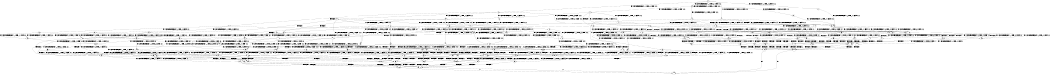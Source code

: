digraph BCG {
size = "7, 10.5";
center = TRUE;
node [shape = circle];
0 [peripheries = 2];
0 -> 1 [label = "EX !0 !ATOMIC_EXCH_BRANCH (1, +1, TRUE, +0, 3, TRUE) !:0:1:2:"];
0 -> 2 [label = "EX !1 !ATOMIC_EXCH_BRANCH (1, +1, TRUE, +0, 2, TRUE) !:0:1:2:"];
0 -> 3 [label = "EX !2 !ATOMIC_EXCH_BRANCH (1, +0, TRUE, +0, 1, TRUE) !:0:1:2:"];
0 -> 4 [label = "EX !0 !ATOMIC_EXCH_BRANCH (1, +1, TRUE, +0, 3, TRUE) !:0:1:2:"];
1 -> 5 [label = "EX !2 !ATOMIC_EXCH_BRANCH (1, +0, TRUE, +0, 1, FALSE) !:0:1:2:"];
2 -> 6 [label = "EX !0 !ATOMIC_EXCH_BRANCH (1, +1, TRUE, +0, 3, FALSE) !:0:1:2:"];
2 -> 7 [label = "TERMINATE !1"];
2 -> 8 [label = "EX !2 !ATOMIC_EXCH_BRANCH (1, +0, TRUE, +0, 1, FALSE) !:0:1:2:"];
2 -> 9 [label = "EX !0 !ATOMIC_EXCH_BRANCH (1, +1, TRUE, +0, 3, FALSE) !:0:1:2:"];
3 -> 10 [label = "EX !0 !ATOMIC_EXCH_BRANCH (1, +1, TRUE, +0, 3, TRUE) !:0:1:2:"];
3 -> 11 [label = "EX !1 !ATOMIC_EXCH_BRANCH (1, +1, TRUE, +0, 2, TRUE) !:0:1:2:"];
3 -> 12 [label = "EX !0 !ATOMIC_EXCH_BRANCH (1, +1, TRUE, +0, 3, TRUE) !:0:1:2:"];
3 -> 3 [label = "EX !2 !ATOMIC_EXCH_BRANCH (1, +0, TRUE, +0, 1, TRUE) !:0:1:2:"];
4 -> 5 [label = "EX !2 !ATOMIC_EXCH_BRANCH (1, +0, TRUE, +0, 1, FALSE) !:0:1:2:"];
4 -> 13 [label = "TERMINATE !0"];
4 -> 14 [label = "EX !1 !ATOMIC_EXCH_BRANCH (1, +1, TRUE, +0, 2, FALSE) !:0:1:2:"];
4 -> 15 [label = "EX !2 !ATOMIC_EXCH_BRANCH (1, +0, TRUE, +0, 1, FALSE) !:0:1:2:"];
5 -> 16 [label = "EX !1 !ATOMIC_EXCH_BRANCH (1, +1, TRUE, +0, 2, TRUE) !:0:1:2:"];
6 -> 17 [label = "EX !0 !ATOMIC_EXCH_BRANCH (1, +0, TRUE, +1, 1, TRUE) !:0:1:2:"];
7 -> 18 [label = "EX !0 !ATOMIC_EXCH_BRANCH (1, +1, TRUE, +0, 3, FALSE) !:0:2:"];
7 -> 19 [label = "EX !2 !ATOMIC_EXCH_BRANCH (1, +0, TRUE, +0, 1, FALSE) !:0:2:"];
7 -> 20 [label = "EX !0 !ATOMIC_EXCH_BRANCH (1, +1, TRUE, +0, 3, FALSE) !:0:2:"];
8 -> 16 [label = "EX !0 !ATOMIC_EXCH_BRANCH (1, +1, TRUE, +0, 3, TRUE) !:0:1:2:"];
8 -> 21 [label = "TERMINATE !1"];
8 -> 22 [label = "TERMINATE !2"];
8 -> 23 [label = "EX !0 !ATOMIC_EXCH_BRANCH (1, +1, TRUE, +0, 3, TRUE) !:0:1:2:"];
9 -> 17 [label = "EX !0 !ATOMIC_EXCH_BRANCH (1, +0, TRUE, +1, 1, TRUE) !:0:1:2:"];
9 -> 24 [label = "TERMINATE !1"];
9 -> 25 [label = "EX !2 !ATOMIC_EXCH_BRANCH (1, +0, TRUE, +0, 1, FALSE) !:0:1:2:"];
9 -> 26 [label = "EX !0 !ATOMIC_EXCH_BRANCH (1, +0, TRUE, +1, 1, TRUE) !:0:1:2:"];
10 -> 5 [label = "EX !2 !ATOMIC_EXCH_BRANCH (1, +0, TRUE, +0, 1, FALSE) !:0:1:2:"];
11 -> 27 [label = "EX !2 !ATOMIC_EXCH_BRANCH (1, +0, TRUE, +0, 1, FALSE) !:0:1:2:"];
11 -> 28 [label = "TERMINATE !1"];
11 -> 29 [label = "EX !0 !ATOMIC_EXCH_BRANCH (1, +1, TRUE, +0, 3, FALSE) !:0:1:2:"];
11 -> 8 [label = "EX !2 !ATOMIC_EXCH_BRANCH (1, +0, TRUE, +0, 1, FALSE) !:0:1:2:"];
12 -> 5 [label = "EX !2 !ATOMIC_EXCH_BRANCH (1, +0, TRUE, +0, 1, FALSE) !:0:1:2:"];
12 -> 30 [label = "TERMINATE !0"];
12 -> 31 [label = "EX !1 !ATOMIC_EXCH_BRANCH (1, +1, TRUE, +0, 2, FALSE) !:0:1:2:"];
12 -> 15 [label = "EX !2 !ATOMIC_EXCH_BRANCH (1, +0, TRUE, +0, 1, FALSE) !:0:1:2:"];
13 -> 32 [label = "EX !2 !ATOMIC_EXCH_BRANCH (1, +0, TRUE, +0, 1, FALSE) !:1:2:"];
13 -> 33 [label = "EX !1 !ATOMIC_EXCH_BRANCH (1, +1, TRUE, +0, 2, FALSE) !:1:2:"];
13 -> 34 [label = "EX !2 !ATOMIC_EXCH_BRANCH (1, +0, TRUE, +0, 1, FALSE) !:1:2:"];
14 -> 35 [label = "EX !2 !ATOMIC_EXCH_BRANCH (1, +0, TRUE, +0, 1, FALSE) !:0:1:2:"];
14 -> 36 [label = "TERMINATE !1"];
14 -> 37 [label = "TERMINATE !0"];
14 -> 38 [label = "EX !2 !ATOMIC_EXCH_BRANCH (1, +0, TRUE, +0, 1, FALSE) !:0:1:2:"];
15 -> 16 [label = "EX !1 !ATOMIC_EXCH_BRANCH (1, +1, TRUE, +0, 2, TRUE) !:0:1:2:"];
15 -> 39 [label = "TERMINATE !2"];
15 -> 40 [label = "TERMINATE !0"];
15 -> 23 [label = "EX !1 !ATOMIC_EXCH_BRANCH (1, +1, TRUE, +0, 2, TRUE) !:0:1:2:"];
16 -> 41 [label = "TERMINATE !0"];
17 -> 42 [label = "EX !0 !ATOMIC_EXCH_BRANCH (1, +1, TRUE, +0, 3, TRUE) !:0:1:2:"];
18 -> 43 [label = "EX !0 !ATOMIC_EXCH_BRANCH (1, +0, TRUE, +1, 1, TRUE) !:0:2:"];
19 -> 44 [label = "EX !0 !ATOMIC_EXCH_BRANCH (1, +1, TRUE, +0, 3, TRUE) !:0:2:"];
19 -> 45 [label = "TERMINATE !2"];
19 -> 46 [label = "EX !0 !ATOMIC_EXCH_BRANCH (1, +1, TRUE, +0, 3, TRUE) !:0:2:"];
20 -> 43 [label = "EX !0 !ATOMIC_EXCH_BRANCH (1, +0, TRUE, +1, 1, TRUE) !:0:2:"];
20 -> 47 [label = "EX !2 !ATOMIC_EXCH_BRANCH (1, +0, TRUE, +0, 1, FALSE) !:0:2:"];
20 -> 48 [label = "EX !0 !ATOMIC_EXCH_BRANCH (1, +0, TRUE, +1, 1, TRUE) !:0:2:"];
21 -> 44 [label = "EX !0 !ATOMIC_EXCH_BRANCH (1, +1, TRUE, +0, 3, TRUE) !:0:2:"];
21 -> 45 [label = "TERMINATE !2"];
21 -> 46 [label = "EX !0 !ATOMIC_EXCH_BRANCH (1, +1, TRUE, +0, 3, TRUE) !:0:2:"];
22 -> 49 [label = "EX !0 !ATOMIC_EXCH_BRANCH (1, +1, TRUE, +0, 3, TRUE) !:0:1:"];
22 -> 45 [label = "TERMINATE !1"];
22 -> 50 [label = "EX !0 !ATOMIC_EXCH_BRANCH (1, +1, TRUE, +0, 3, TRUE) !:0:1:"];
23 -> 41 [label = "TERMINATE !0"];
23 -> 51 [label = "TERMINATE !1"];
23 -> 52 [label = "TERMINATE !2"];
23 -> 53 [label = "TERMINATE !0"];
24 -> 43 [label = "EX !0 !ATOMIC_EXCH_BRANCH (1, +0, TRUE, +1, 1, TRUE) !:0:2:"];
24 -> 47 [label = "EX !2 !ATOMIC_EXCH_BRANCH (1, +0, TRUE, +0, 1, FALSE) !:0:2:"];
24 -> 48 [label = "EX !0 !ATOMIC_EXCH_BRANCH (1, +0, TRUE, +1, 1, TRUE) !:0:2:"];
25 -> 54 [label = "EX !0 !ATOMIC_EXCH_BRANCH (1, +0, TRUE, +1, 1, FALSE) !:0:1:2:"];
25 -> 55 [label = "TERMINATE !1"];
25 -> 56 [label = "TERMINATE !2"];
25 -> 57 [label = "EX !0 !ATOMIC_EXCH_BRANCH (1, +0, TRUE, +1, 1, FALSE) !:0:1:2:"];
26 -> 42 [label = "EX !0 !ATOMIC_EXCH_BRANCH (1, +1, TRUE, +0, 3, TRUE) !:0:1:2:"];
26 -> 58 [label = "TERMINATE !1"];
26 -> 59 [label = "EX !2 !ATOMIC_EXCH_BRANCH (1, +0, TRUE, +0, 1, TRUE) !:0:1:2:"];
26 -> 60 [label = "EX !0 !ATOMIC_EXCH_BRANCH (1, +1, TRUE, +0, 3, TRUE) !:0:1:2:"];
27 -> 16 [label = "EX !0 !ATOMIC_EXCH_BRANCH (1, +1, TRUE, +0, 3, TRUE) !:0:1:2:"];
28 -> 61 [label = "EX !2 !ATOMIC_EXCH_BRANCH (1, +0, TRUE, +0, 1, FALSE) !:0:2:"];
28 -> 62 [label = "EX !0 !ATOMIC_EXCH_BRANCH (1, +1, TRUE, +0, 3, FALSE) !:0:2:"];
28 -> 19 [label = "EX !2 !ATOMIC_EXCH_BRANCH (1, +0, TRUE, +0, 1, FALSE) !:0:2:"];
29 -> 63 [label = "EX !0 !ATOMIC_EXCH_BRANCH (1, +0, TRUE, +1, 1, TRUE) !:0:1:2:"];
29 -> 64 [label = "TERMINATE !1"];
29 -> 25 [label = "EX !2 !ATOMIC_EXCH_BRANCH (1, +0, TRUE, +0, 1, FALSE) !:0:1:2:"];
29 -> 65 [label = "EX !0 !ATOMIC_EXCH_BRANCH (1, +0, TRUE, +1, 1, TRUE) !:0:1:2:"];
30 -> 32 [label = "EX !2 !ATOMIC_EXCH_BRANCH (1, +0, TRUE, +0, 1, FALSE) !:1:2:"];
30 -> 66 [label = "EX !1 !ATOMIC_EXCH_BRANCH (1, +1, TRUE, +0, 2, FALSE) !:1:2:"];
30 -> 34 [label = "EX !2 !ATOMIC_EXCH_BRANCH (1, +0, TRUE, +0, 1, FALSE) !:1:2:"];
31 -> 35 [label = "EX !2 !ATOMIC_EXCH_BRANCH (1, +0, TRUE, +0, 1, FALSE) !:0:1:2:"];
31 -> 67 [label = "TERMINATE !1"];
31 -> 68 [label = "TERMINATE !0"];
31 -> 38 [label = "EX !2 !ATOMIC_EXCH_BRANCH (1, +0, TRUE, +0, 1, FALSE) !:0:1:2:"];
32 -> 69 [label = "EX !1 !ATOMIC_EXCH_BRANCH (1, +1, TRUE, +0, 2, TRUE) !:1:2:"];
33 -> 70 [label = "EX !2 !ATOMIC_EXCH_BRANCH (1, +0, TRUE, +0, 1, FALSE) !:1:2:"];
33 -> 71 [label = "TERMINATE !1"];
33 -> 72 [label = "EX !2 !ATOMIC_EXCH_BRANCH (1, +0, TRUE, +0, 1, FALSE) !:1:2:"];
34 -> 69 [label = "EX !1 !ATOMIC_EXCH_BRANCH (1, +1, TRUE, +0, 2, TRUE) !:1:2:"];
34 -> 73 [label = "TERMINATE !2"];
34 -> 74 [label = "EX !1 !ATOMIC_EXCH_BRANCH (1, +1, TRUE, +0, 2, TRUE) !:1:2:"];
35 -> 75 [label = "TERMINATE !0"];
36 -> 76 [label = "EX !2 !ATOMIC_EXCH_BRANCH (1, +0, TRUE, +0, 1, FALSE) !:0:2:"];
36 -> 71 [label = "TERMINATE !0"];
36 -> 77 [label = "EX !2 !ATOMIC_EXCH_BRANCH (1, +0, TRUE, +0, 1, FALSE) !:0:2:"];
37 -> 70 [label = "EX !2 !ATOMIC_EXCH_BRANCH (1, +0, TRUE, +0, 1, FALSE) !:1:2:"];
37 -> 71 [label = "TERMINATE !1"];
37 -> 72 [label = "EX !2 !ATOMIC_EXCH_BRANCH (1, +0, TRUE, +0, 1, FALSE) !:1:2:"];
38 -> 75 [label = "TERMINATE !0"];
38 -> 78 [label = "TERMINATE !1"];
38 -> 79 [label = "TERMINATE !2"];
38 -> 80 [label = "TERMINATE !0"];
39 -> 49 [label = "EX !1 !ATOMIC_EXCH_BRANCH (1, +1, TRUE, +0, 2, TRUE) !:0:1:"];
39 -> 73 [label = "TERMINATE !0"];
39 -> 50 [label = "EX !1 !ATOMIC_EXCH_BRANCH (1, +1, TRUE, +0, 2, TRUE) !:0:1:"];
40 -> 69 [label = "EX !1 !ATOMIC_EXCH_BRANCH (1, +1, TRUE, +0, 2, TRUE) !:1:2:"];
40 -> 73 [label = "TERMINATE !2"];
40 -> 74 [label = "EX !1 !ATOMIC_EXCH_BRANCH (1, +1, TRUE, +0, 2, TRUE) !:1:2:"];
41 -> 81 [label = "TERMINATE !2"];
42 -> 35 [label = "EX !2 !ATOMIC_EXCH_BRANCH (1, +0, TRUE, +0, 1, FALSE) !:0:1:2:"];
43 -> 82 [label = "EX !0 !ATOMIC_EXCH_BRANCH (1, +1, TRUE, +0, 3, TRUE) !:0:2:"];
44 -> 83 [label = "TERMINATE !0"];
45 -> 84 [label = "EX !0 !ATOMIC_EXCH_BRANCH (1, +1, TRUE, +0, 3, TRUE) !:0:"];
45 -> 85 [label = "EX !0 !ATOMIC_EXCH_BRANCH (1, +1, TRUE, +0, 3, TRUE) !:0:"];
46 -> 83 [label = "TERMINATE !0"];
46 -> 86 [label = "TERMINATE !2"];
46 -> 87 [label = "TERMINATE !0"];
47 -> 88 [label = "EX !0 !ATOMIC_EXCH_BRANCH (1, +0, TRUE, +1, 1, FALSE) !:0:2:"];
47 -> 89 [label = "TERMINATE !2"];
47 -> 90 [label = "EX !0 !ATOMIC_EXCH_BRANCH (1, +0, TRUE, +1, 1, FALSE) !:0:2:"];
48 -> 82 [label = "EX !0 !ATOMIC_EXCH_BRANCH (1, +1, TRUE, +0, 3, TRUE) !:0:2:"];
48 -> 91 [label = "EX !2 !ATOMIC_EXCH_BRANCH (1, +0, TRUE, +0, 1, TRUE) !:0:2:"];
48 -> 92 [label = "EX !0 !ATOMIC_EXCH_BRANCH (1, +1, TRUE, +0, 3, TRUE) !:0:2:"];
49 -> 81 [label = "TERMINATE !0"];
50 -> 81 [label = "TERMINATE !0"];
50 -> 86 [label = "TERMINATE !1"];
50 -> 93 [label = "TERMINATE !0"];
51 -> 83 [label = "TERMINATE !0"];
51 -> 86 [label = "TERMINATE !2"];
51 -> 87 [label = "TERMINATE !0"];
52 -> 81 [label = "TERMINATE !0"];
52 -> 86 [label = "TERMINATE !1"];
52 -> 93 [label = "TERMINATE !0"];
53 -> 81 [label = "TERMINATE !2"];
53 -> 87 [label = "TERMINATE !1"];
53 -> 93 [label = "TERMINATE !2"];
54 -> 75 [label = "TERMINATE !0"];
55 -> 88 [label = "EX !0 !ATOMIC_EXCH_BRANCH (1, +0, TRUE, +1, 1, FALSE) !:0:2:"];
55 -> 89 [label = "TERMINATE !2"];
55 -> 90 [label = "EX !0 !ATOMIC_EXCH_BRANCH (1, +0, TRUE, +1, 1, FALSE) !:0:2:"];
56 -> 94 [label = "EX !0 !ATOMIC_EXCH_BRANCH (1, +0, TRUE, +1, 1, FALSE) !:0:1:"];
56 -> 89 [label = "TERMINATE !1"];
56 -> 95 [label = "EX !0 !ATOMIC_EXCH_BRANCH (1, +0, TRUE, +1, 1, FALSE) !:0:1:"];
57 -> 75 [label = "TERMINATE !0"];
57 -> 78 [label = "TERMINATE !1"];
57 -> 79 [label = "TERMINATE !2"];
57 -> 80 [label = "TERMINATE !0"];
58 -> 82 [label = "EX !0 !ATOMIC_EXCH_BRANCH (1, +1, TRUE, +0, 3, TRUE) !:0:2:"];
58 -> 91 [label = "EX !2 !ATOMIC_EXCH_BRANCH (1, +0, TRUE, +0, 1, TRUE) !:0:2:"];
58 -> 92 [label = "EX !0 !ATOMIC_EXCH_BRANCH (1, +1, TRUE, +0, 3, TRUE) !:0:2:"];
59 -> 96 [label = "EX !0 !ATOMIC_EXCH_BRANCH (1, +1, TRUE, +0, 3, TRUE) !:0:1:2:"];
59 -> 97 [label = "TERMINATE !1"];
59 -> 59 [label = "EX !2 !ATOMIC_EXCH_BRANCH (1, +0, TRUE, +0, 1, TRUE) !:0:1:2:"];
59 -> 98 [label = "EX !0 !ATOMIC_EXCH_BRANCH (1, +1, TRUE, +0, 3, TRUE) !:0:1:2:"];
60 -> 35 [label = "EX !2 !ATOMIC_EXCH_BRANCH (1, +0, TRUE, +0, 1, FALSE) !:0:1:2:"];
60 -> 36 [label = "TERMINATE !1"];
60 -> 37 [label = "TERMINATE !0"];
60 -> 38 [label = "EX !2 !ATOMIC_EXCH_BRANCH (1, +0, TRUE, +0, 1, FALSE) !:0:1:2:"];
61 -> 44 [label = "EX !0 !ATOMIC_EXCH_BRANCH (1, +1, TRUE, +0, 3, TRUE) !:0:2:"];
62 -> 99 [label = "EX !0 !ATOMIC_EXCH_BRANCH (1, +0, TRUE, +1, 1, TRUE) !:0:2:"];
62 -> 47 [label = "EX !2 !ATOMIC_EXCH_BRANCH (1, +0, TRUE, +0, 1, FALSE) !:0:2:"];
62 -> 100 [label = "EX !0 !ATOMIC_EXCH_BRANCH (1, +0, TRUE, +1, 1, TRUE) !:0:2:"];
63 -> 96 [label = "EX !0 !ATOMIC_EXCH_BRANCH (1, +1, TRUE, +0, 3, TRUE) !:0:1:2:"];
64 -> 99 [label = "EX !0 !ATOMIC_EXCH_BRANCH (1, +0, TRUE, +1, 1, TRUE) !:0:2:"];
64 -> 47 [label = "EX !2 !ATOMIC_EXCH_BRANCH (1, +0, TRUE, +0, 1, FALSE) !:0:2:"];
64 -> 100 [label = "EX !0 !ATOMIC_EXCH_BRANCH (1, +0, TRUE, +1, 1, TRUE) !:0:2:"];
65 -> 96 [label = "EX !0 !ATOMIC_EXCH_BRANCH (1, +1, TRUE, +0, 3, TRUE) !:0:1:2:"];
65 -> 97 [label = "TERMINATE !1"];
65 -> 59 [label = "EX !2 !ATOMIC_EXCH_BRANCH (1, +0, TRUE, +0, 1, TRUE) !:0:1:2:"];
65 -> 98 [label = "EX !0 !ATOMIC_EXCH_BRANCH (1, +1, TRUE, +0, 3, TRUE) !:0:1:2:"];
66 -> 70 [label = "EX !2 !ATOMIC_EXCH_BRANCH (1, +0, TRUE, +0, 1, FALSE) !:1:2:"];
66 -> 101 [label = "TERMINATE !1"];
66 -> 72 [label = "EX !2 !ATOMIC_EXCH_BRANCH (1, +0, TRUE, +0, 1, FALSE) !:1:2:"];
67 -> 76 [label = "EX !2 !ATOMIC_EXCH_BRANCH (1, +0, TRUE, +0, 1, FALSE) !:0:2:"];
67 -> 101 [label = "TERMINATE !0"];
67 -> 77 [label = "EX !2 !ATOMIC_EXCH_BRANCH (1, +0, TRUE, +0, 1, FALSE) !:0:2:"];
68 -> 70 [label = "EX !2 !ATOMIC_EXCH_BRANCH (1, +0, TRUE, +0, 1, FALSE) !:1:2:"];
68 -> 101 [label = "TERMINATE !1"];
68 -> 72 [label = "EX !2 !ATOMIC_EXCH_BRANCH (1, +0, TRUE, +0, 1, FALSE) !:1:2:"];
69 -> 81 [label = "TERMINATE !2"];
70 -> 102 [label = "TERMINATE !2"];
71 -> 103 [label = "EX !2 !ATOMIC_EXCH_BRANCH (1, +0, TRUE, +0, 1, FALSE) !:2:"];
71 -> 104 [label = "EX !2 !ATOMIC_EXCH_BRANCH (1, +0, TRUE, +0, 1, FALSE) !:2:"];
72 -> 102 [label = "TERMINATE !2"];
72 -> 105 [label = "TERMINATE !1"];
72 -> 106 [label = "TERMINATE !2"];
73 -> 107 [label = "EX !1 !ATOMIC_EXCH_BRANCH (1, +1, TRUE, +0, 2, TRUE) !:1:"];
73 -> 108 [label = "EX !1 !ATOMIC_EXCH_BRANCH (1, +1, TRUE, +0, 2, TRUE) !:1:"];
74 -> 81 [label = "TERMINATE !2"];
74 -> 87 [label = "TERMINATE !1"];
74 -> 93 [label = "TERMINATE !2"];
75 -> 102 [label = "TERMINATE !2"];
76 -> 109 [label = "TERMINATE !0"];
77 -> 109 [label = "TERMINATE !0"];
77 -> 110 [label = "TERMINATE !2"];
77 -> 105 [label = "TERMINATE !0"];
78 -> 109 [label = "TERMINATE !0"];
78 -> 110 [label = "TERMINATE !2"];
78 -> 105 [label = "TERMINATE !0"];
79 -> 102 [label = "TERMINATE !0"];
79 -> 110 [label = "TERMINATE !1"];
79 -> 106 [label = "TERMINATE !0"];
80 -> 102 [label = "TERMINATE !2"];
80 -> 105 [label = "TERMINATE !1"];
80 -> 106 [label = "TERMINATE !2"];
81 -> 111 [label = "TERMINATE !1"];
82 -> 76 [label = "EX !2 !ATOMIC_EXCH_BRANCH (1, +0, TRUE, +0, 1, FALSE) !:0:2:"];
83 -> 111 [label = "TERMINATE !2"];
84 -> 111 [label = "TERMINATE !0"];
85 -> 111 [label = "TERMINATE !0"];
85 -> 112 [label = "TERMINATE !0"];
86 -> 111 [label = "TERMINATE !0"];
86 -> 112 [label = "TERMINATE !0"];
87 -> 111 [label = "TERMINATE !2"];
87 -> 112 [label = "TERMINATE !2"];
88 -> 109 [label = "TERMINATE !0"];
89 -> 113 [label = "EX !0 !ATOMIC_EXCH_BRANCH (1, +0, TRUE, +1, 1, FALSE) !:0:"];
89 -> 114 [label = "EX !0 !ATOMIC_EXCH_BRANCH (1, +0, TRUE, +1, 1, FALSE) !:0:"];
90 -> 109 [label = "TERMINATE !0"];
90 -> 110 [label = "TERMINATE !2"];
90 -> 105 [label = "TERMINATE !0"];
91 -> 115 [label = "EX !0 !ATOMIC_EXCH_BRANCH (1, +1, TRUE, +0, 3, TRUE) !:0:2:"];
91 -> 91 [label = "EX !2 !ATOMIC_EXCH_BRANCH (1, +0, TRUE, +0, 1, TRUE) !:0:2:"];
91 -> 116 [label = "EX !0 !ATOMIC_EXCH_BRANCH (1, +1, TRUE, +0, 3, TRUE) !:0:2:"];
92 -> 76 [label = "EX !2 !ATOMIC_EXCH_BRANCH (1, +0, TRUE, +0, 1, FALSE) !:0:2:"];
92 -> 71 [label = "TERMINATE !0"];
92 -> 77 [label = "EX !2 !ATOMIC_EXCH_BRANCH (1, +0, TRUE, +0, 1, FALSE) !:0:2:"];
93 -> 111 [label = "TERMINATE !1"];
93 -> 112 [label = "TERMINATE !1"];
94 -> 102 [label = "TERMINATE !0"];
95 -> 102 [label = "TERMINATE !0"];
95 -> 110 [label = "TERMINATE !1"];
95 -> 106 [label = "TERMINATE !0"];
96 -> 35 [label = "EX !2 !ATOMIC_EXCH_BRANCH (1, +0, TRUE, +0, 1, FALSE) !:0:1:2:"];
97 -> 115 [label = "EX !0 !ATOMIC_EXCH_BRANCH (1, +1, TRUE, +0, 3, TRUE) !:0:2:"];
97 -> 91 [label = "EX !2 !ATOMIC_EXCH_BRANCH (1, +0, TRUE, +0, 1, TRUE) !:0:2:"];
97 -> 116 [label = "EX !0 !ATOMIC_EXCH_BRANCH (1, +1, TRUE, +0, 3, TRUE) !:0:2:"];
98 -> 35 [label = "EX !2 !ATOMIC_EXCH_BRANCH (1, +0, TRUE, +0, 1, FALSE) !:0:1:2:"];
98 -> 67 [label = "TERMINATE !1"];
98 -> 68 [label = "TERMINATE !0"];
98 -> 38 [label = "EX !2 !ATOMIC_EXCH_BRANCH (1, +0, TRUE, +0, 1, FALSE) !:0:1:2:"];
99 -> 115 [label = "EX !0 !ATOMIC_EXCH_BRANCH (1, +1, TRUE, +0, 3, TRUE) !:0:2:"];
100 -> 115 [label = "EX !0 !ATOMIC_EXCH_BRANCH (1, +1, TRUE, +0, 3, TRUE) !:0:2:"];
100 -> 91 [label = "EX !2 !ATOMIC_EXCH_BRANCH (1, +0, TRUE, +0, 1, TRUE) !:0:2:"];
100 -> 116 [label = "EX !0 !ATOMIC_EXCH_BRANCH (1, +1, TRUE, +0, 3, TRUE) !:0:2:"];
101 -> 103 [label = "EX !2 !ATOMIC_EXCH_BRANCH (1, +0, TRUE, +0, 1, FALSE) !:2:"];
101 -> 104 [label = "EX !2 !ATOMIC_EXCH_BRANCH (1, +0, TRUE, +0, 1, FALSE) !:2:"];
102 -> 117 [label = "TERMINATE !1"];
103 -> 117 [label = "TERMINATE !2"];
104 -> 117 [label = "TERMINATE !2"];
104 -> 118 [label = "TERMINATE !2"];
105 -> 117 [label = "TERMINATE !2"];
105 -> 118 [label = "TERMINATE !2"];
106 -> 117 [label = "TERMINATE !1"];
106 -> 118 [label = "TERMINATE !1"];
107 -> 111 [label = "TERMINATE !1"];
108 -> 111 [label = "TERMINATE !1"];
108 -> 112 [label = "TERMINATE !1"];
109 -> 117 [label = "TERMINATE !2"];
110 -> 117 [label = "TERMINATE !0"];
110 -> 118 [label = "TERMINATE !0"];
111 -> 119 [label = "exit"];
112 -> 119 [label = "exit"];
113 -> 117 [label = "TERMINATE !0"];
114 -> 117 [label = "TERMINATE !0"];
114 -> 118 [label = "TERMINATE !0"];
115 -> 76 [label = "EX !2 !ATOMIC_EXCH_BRANCH (1, +0, TRUE, +0, 1, FALSE) !:0:2:"];
116 -> 76 [label = "EX !2 !ATOMIC_EXCH_BRANCH (1, +0, TRUE, +0, 1, FALSE) !:0:2:"];
116 -> 101 [label = "TERMINATE !0"];
116 -> 77 [label = "EX !2 !ATOMIC_EXCH_BRANCH (1, +0, TRUE, +0, 1, FALSE) !:0:2:"];
117 -> 119 [label = "exit"];
118 -> 119 [label = "exit"];
}
